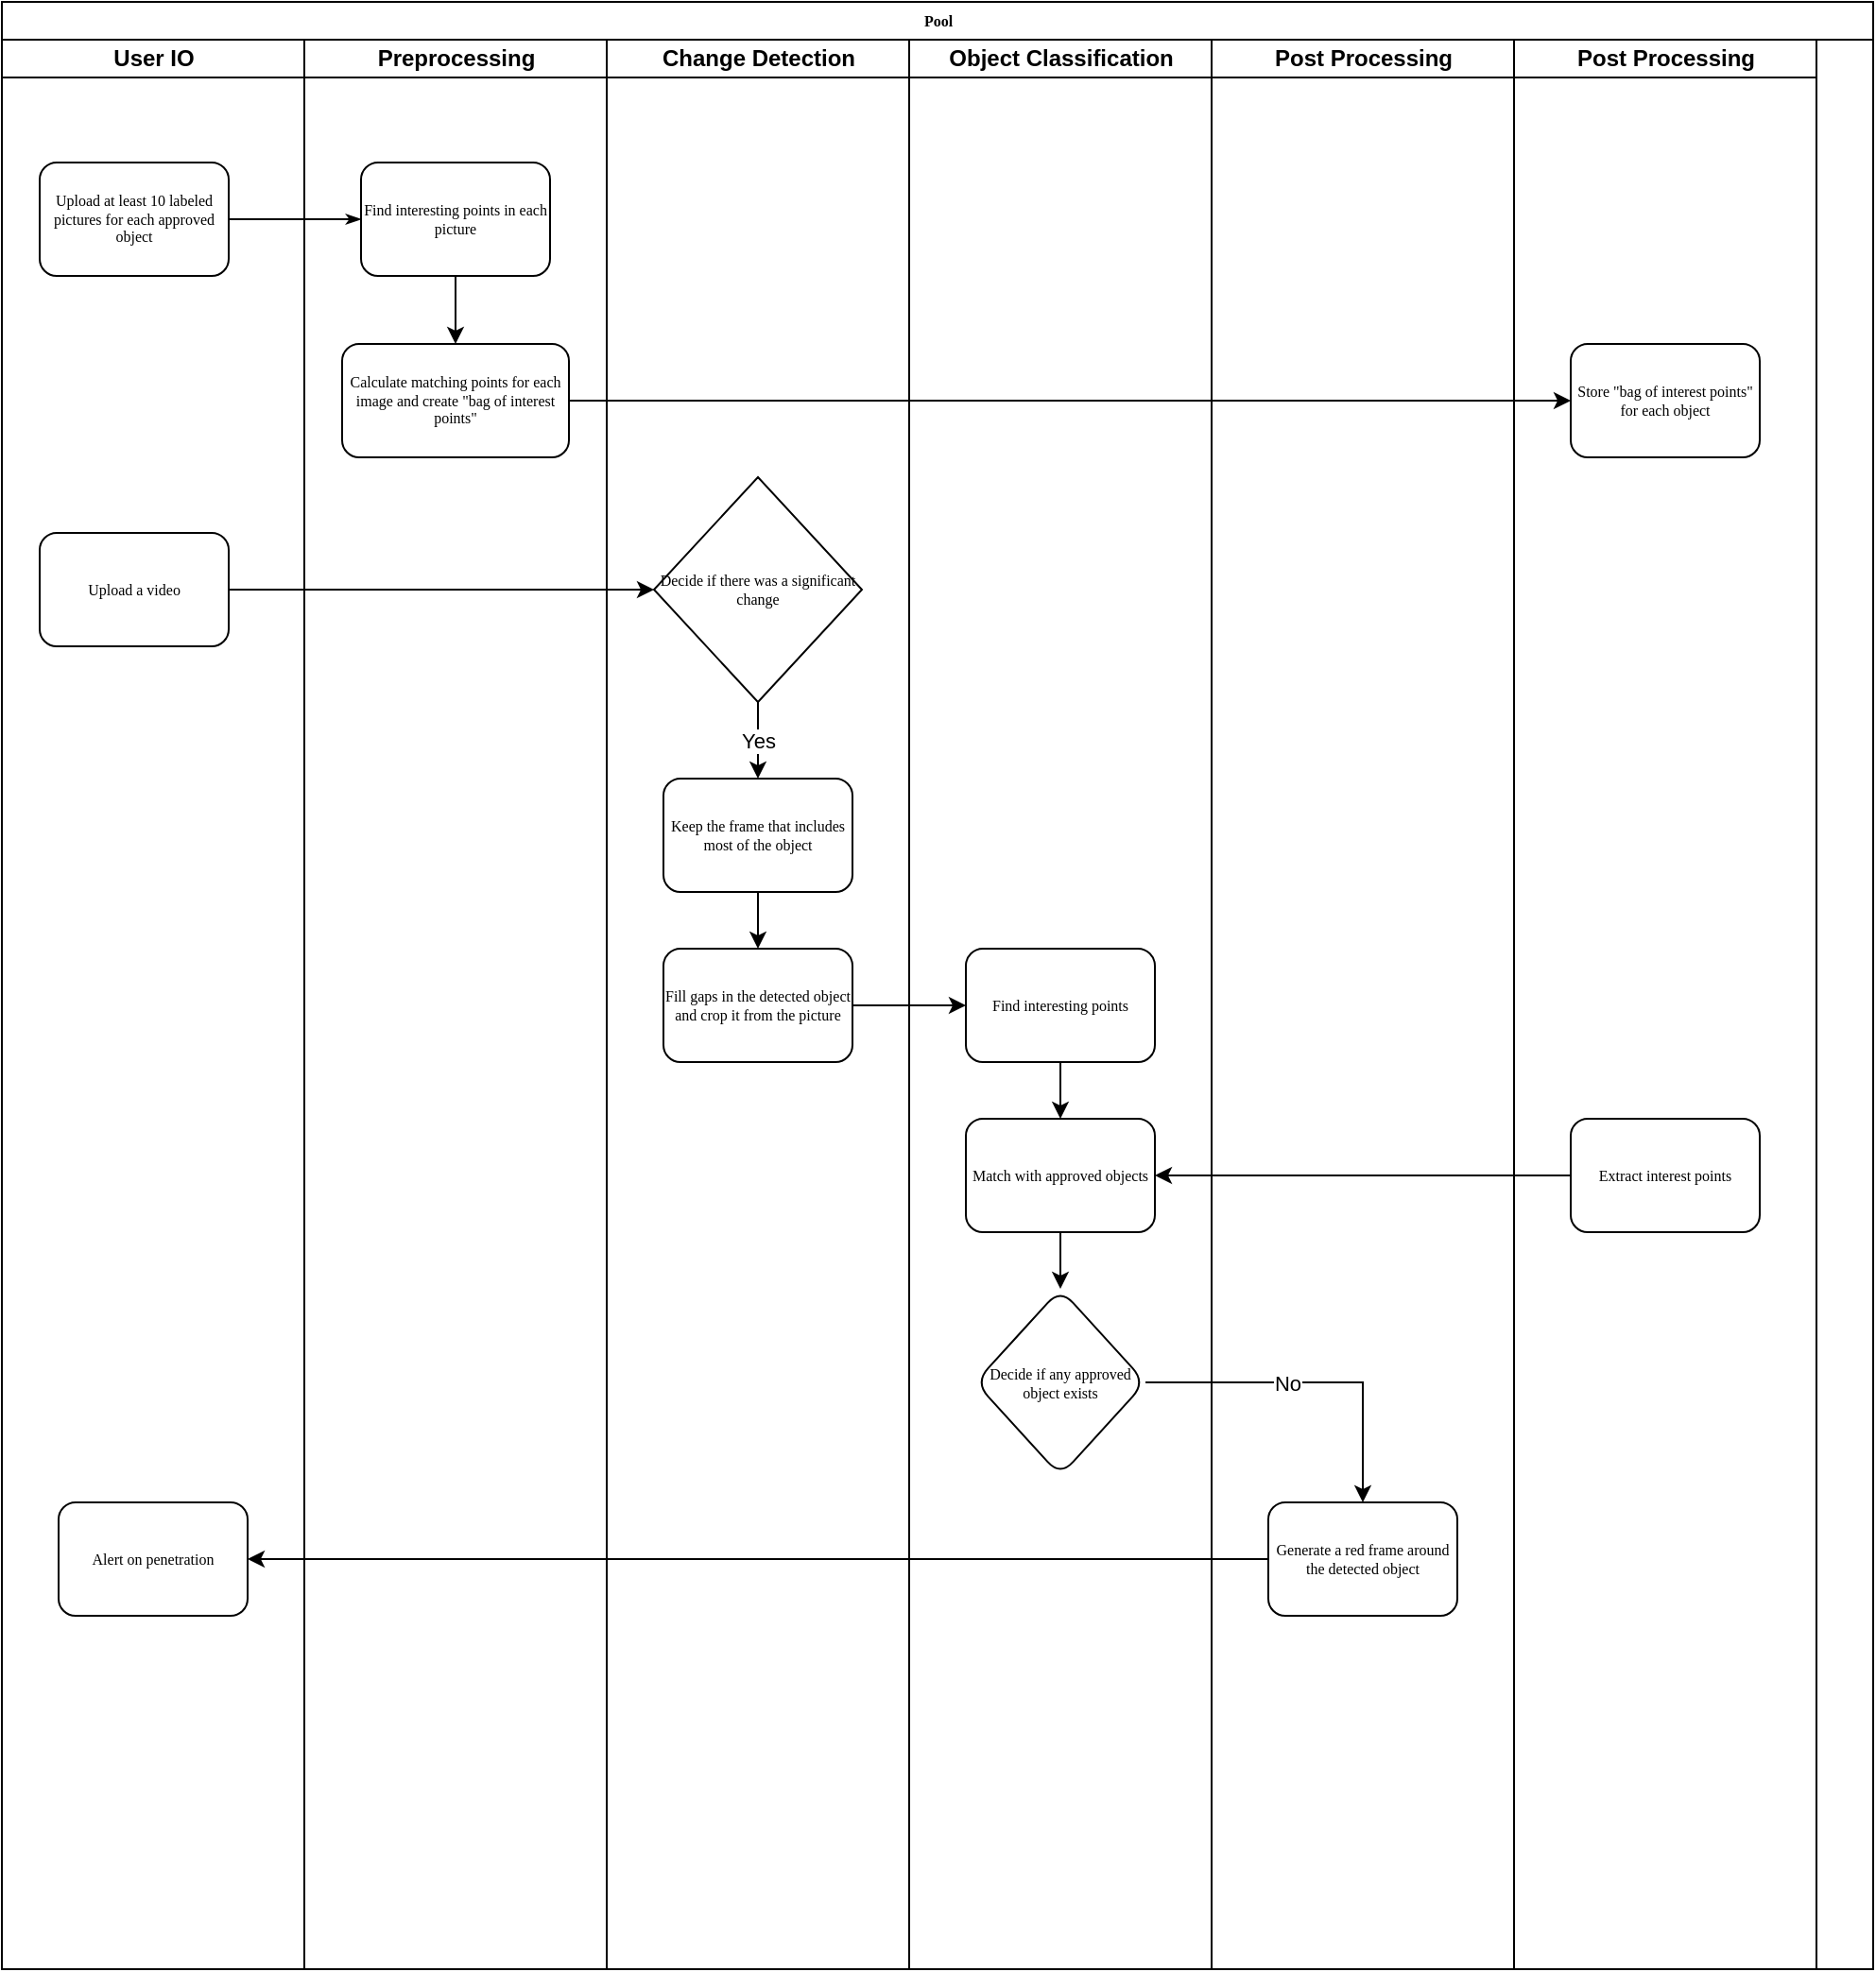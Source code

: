 <mxfile version="14.2.9" type="github">
  <diagram name="Page-1" id="74e2e168-ea6b-b213-b513-2b3c1d86103e">
    <mxGraphModel dx="1186" dy="614" grid="1" gridSize="10" guides="1" tooltips="1" connect="1" arrows="1" fold="1" page="1" pageScale="1" pageWidth="1100" pageHeight="850" background="#ffffff" math="0" shadow="0">
      <root>
        <mxCell id="0" />
        <mxCell id="1" parent="0" />
        <mxCell id="77e6c97f196da883-1" value="Pool" style="swimlane;html=1;childLayout=stackLayout;startSize=20;rounded=0;shadow=0;labelBackgroundColor=none;strokeWidth=1;fontFamily=Verdana;fontSize=8;align=center;" parent="1" vertex="1">
          <mxGeometry x="70" y="39" width="990" height="1041" as="geometry" />
        </mxCell>
        <mxCell id="77e6c97f196da883-2" value="User IO" style="swimlane;html=1;startSize=20;" parent="77e6c97f196da883-1" vertex="1">
          <mxGeometry y="20" width="160" height="1021" as="geometry" />
        </mxCell>
        <mxCell id="77e6c97f196da883-8" value="Upload at least 10 labeled pictures for each approved object" style="rounded=1;whiteSpace=wrap;html=1;shadow=0;labelBackgroundColor=none;strokeWidth=1;fontFamily=Verdana;fontSize=8;align=center;" parent="77e6c97f196da883-2" vertex="1">
          <mxGeometry x="20" y="65" width="100" height="60" as="geometry" />
        </mxCell>
        <mxCell id="rc5dkA36HuewGCGlHlCg-21" value="Upload a video" style="rounded=1;whiteSpace=wrap;html=1;shadow=0;labelBackgroundColor=none;strokeWidth=1;fontFamily=Verdana;fontSize=8;align=center;" parent="77e6c97f196da883-2" vertex="1">
          <mxGeometry x="20" y="261" width="100" height="60" as="geometry" />
        </mxCell>
        <mxCell id="rc5dkA36HuewGCGlHlCg-53" value="Alert on penetration" style="rounded=1;whiteSpace=wrap;html=1;shadow=0;labelBackgroundColor=none;strokeWidth=1;fontFamily=Verdana;fontSize=8;align=center;" parent="77e6c97f196da883-2" vertex="1">
          <mxGeometry x="30" y="774" width="100" height="60" as="geometry" />
        </mxCell>
        <mxCell id="77e6c97f196da883-26" value="" style="edgeStyle=orthogonalEdgeStyle;rounded=1;html=1;labelBackgroundColor=none;startArrow=none;startFill=0;startSize=5;endArrow=classicThin;endFill=1;endSize=5;jettySize=auto;orthogonalLoop=1;strokeWidth=1;fontFamily=Verdana;fontSize=8" parent="77e6c97f196da883-1" source="77e6c97f196da883-8" target="77e6c97f196da883-11" edge="1">
          <mxGeometry relative="1" as="geometry" />
        </mxCell>
        <mxCell id="77e6c97f196da883-3" value="Preprocessing" style="swimlane;html=1;startSize=20;" parent="77e6c97f196da883-1" vertex="1">
          <mxGeometry x="160" y="20" width="160" height="1021" as="geometry" />
        </mxCell>
        <mxCell id="77e6c97f196da883-11" value="Find interesting points in each picture" style="rounded=1;whiteSpace=wrap;html=1;shadow=0;labelBackgroundColor=none;strokeWidth=1;fontFamily=Verdana;fontSize=8;align=center;" parent="77e6c97f196da883-3" vertex="1">
          <mxGeometry x="30" y="65" width="100" height="60" as="geometry" />
        </mxCell>
        <mxCell id="rc5dkA36HuewGCGlHlCg-13" value="Calculate matching points for each image and create &quot;bag of interest points&quot;" style="whiteSpace=wrap;html=1;rounded=1;shadow=0;fontFamily=Verdana;fontSize=8;strokeWidth=1;" parent="77e6c97f196da883-3" vertex="1">
          <mxGeometry x="20" y="161" width="120" height="60" as="geometry" />
        </mxCell>
        <mxCell id="rc5dkA36HuewGCGlHlCg-14" value="" style="edgeStyle=orthogonalEdgeStyle;rounded=0;orthogonalLoop=1;jettySize=auto;html=1;" parent="77e6c97f196da883-3" source="77e6c97f196da883-11" target="rc5dkA36HuewGCGlHlCg-13" edge="1">
          <mxGeometry relative="1" as="geometry" />
        </mxCell>
        <mxCell id="77e6c97f196da883-4" value="Change Detection" style="swimlane;html=1;startSize=20;" parent="77e6c97f196da883-1" vertex="1">
          <mxGeometry x="320" y="20" width="160" height="1021" as="geometry" />
        </mxCell>
        <mxCell id="rc5dkA36HuewGCGlHlCg-24" value="Decide if there was a significant change" style="rhombus;whiteSpace=wrap;html=1;rounded=0;shadow=0;labelBackgroundColor=none;strokeWidth=1;fontFamily=Verdana;fontSize=8;align=center;" parent="77e6c97f196da883-4" vertex="1">
          <mxGeometry x="25" y="231.5" width="110" height="119" as="geometry" />
        </mxCell>
        <mxCell id="77e6c97f196da883-15" value="Keep the frame that includes most of the object" style="rounded=1;whiteSpace=wrap;html=1;shadow=0;labelBackgroundColor=none;strokeWidth=1;fontFamily=Verdana;fontSize=8;align=center;" parent="77e6c97f196da883-4" vertex="1">
          <mxGeometry x="30" y="391" width="100" height="60" as="geometry" />
        </mxCell>
        <mxCell id="rc5dkA36HuewGCGlHlCg-27" value="Yes" style="edgeStyle=orthogonalEdgeStyle;rounded=0;orthogonalLoop=1;jettySize=auto;html=1;entryX=0.5;entryY=0;entryDx=0;entryDy=0;" parent="77e6c97f196da883-4" source="rc5dkA36HuewGCGlHlCg-24" target="77e6c97f196da883-15" edge="1">
          <mxGeometry relative="1" as="geometry">
            <mxPoint x="-75" y="401" as="targetPoint" />
          </mxGeometry>
        </mxCell>
        <mxCell id="rc5dkA36HuewGCGlHlCg-29" value="Fill gaps in the detected object and crop it from the picture" style="rounded=1;whiteSpace=wrap;html=1;shadow=0;labelBackgroundColor=none;strokeWidth=1;fontFamily=Verdana;fontSize=8;align=center;" parent="77e6c97f196da883-4" vertex="1">
          <mxGeometry x="30" y="481" width="100" height="60" as="geometry" />
        </mxCell>
        <mxCell id="rc5dkA36HuewGCGlHlCg-30" value="" style="edgeStyle=orthogonalEdgeStyle;rounded=0;orthogonalLoop=1;jettySize=auto;html=1;" parent="77e6c97f196da883-4" source="77e6c97f196da883-15" target="rc5dkA36HuewGCGlHlCg-29" edge="1">
          <mxGeometry relative="1" as="geometry" />
        </mxCell>
        <mxCell id="rc5dkA36HuewGCGlHlCg-9" value="Object Classification" style="swimlane;html=1;startSize=20;" parent="77e6c97f196da883-1" vertex="1">
          <mxGeometry x="480" y="20" width="160" height="1021" as="geometry" />
        </mxCell>
        <mxCell id="rc5dkA36HuewGCGlHlCg-31" value="Find interesting points" style="rounded=1;whiteSpace=wrap;html=1;shadow=0;labelBackgroundColor=none;strokeWidth=1;fontFamily=Verdana;fontSize=8;align=center;" parent="rc5dkA36HuewGCGlHlCg-9" vertex="1">
          <mxGeometry x="30" y="481" width="100" height="60" as="geometry" />
        </mxCell>
        <mxCell id="rc5dkA36HuewGCGlHlCg-33" value="Match with approved objects" style="rounded=1;whiteSpace=wrap;html=1;shadow=0;labelBackgroundColor=none;strokeWidth=1;fontFamily=Verdana;fontSize=8;align=center;" parent="rc5dkA36HuewGCGlHlCg-9" vertex="1">
          <mxGeometry x="30" y="571" width="100" height="60" as="geometry" />
        </mxCell>
        <mxCell id="rc5dkA36HuewGCGlHlCg-34" value="" style="edgeStyle=orthogonalEdgeStyle;rounded=0;orthogonalLoop=1;jettySize=auto;html=1;" parent="rc5dkA36HuewGCGlHlCg-9" source="rc5dkA36HuewGCGlHlCg-31" target="rc5dkA36HuewGCGlHlCg-33" edge="1">
          <mxGeometry relative="1" as="geometry" />
        </mxCell>
        <mxCell id="rc5dkA36HuewGCGlHlCg-49" value="Decide if any approved object exists" style="rhombus;whiteSpace=wrap;html=1;rounded=1;shadow=0;fontFamily=Verdana;fontSize=8;strokeWidth=1;" parent="rc5dkA36HuewGCGlHlCg-9" vertex="1">
          <mxGeometry x="35" y="661" width="90" height="99" as="geometry" />
        </mxCell>
        <mxCell id="rc5dkA36HuewGCGlHlCg-50" value="" style="edgeStyle=orthogonalEdgeStyle;rounded=0;orthogonalLoop=1;jettySize=auto;html=1;" parent="rc5dkA36HuewGCGlHlCg-9" source="rc5dkA36HuewGCGlHlCg-33" target="rc5dkA36HuewGCGlHlCg-49" edge="1">
          <mxGeometry relative="1" as="geometry" />
        </mxCell>
        <mxCell id="rc5dkA36HuewGCGlHlCg-23" value="" style="edgeStyle=orthogonalEdgeStyle;rounded=0;orthogonalLoop=1;jettySize=auto;html=1;" parent="77e6c97f196da883-1" source="rc5dkA36HuewGCGlHlCg-21" target="rc5dkA36HuewGCGlHlCg-24" edge="1">
          <mxGeometry relative="1" as="geometry">
            <mxPoint x="190" y="311" as="targetPoint" />
          </mxGeometry>
        </mxCell>
        <mxCell id="rc5dkA36HuewGCGlHlCg-28" value="Post Processing" style="swimlane;html=1;startSize=20;" parent="77e6c97f196da883-1" vertex="1">
          <mxGeometry x="640" y="20" width="160" height="1021" as="geometry" />
        </mxCell>
        <mxCell id="rc5dkA36HuewGCGlHlCg-51" value="Generate a red frame around the detected object" style="rounded=1;whiteSpace=wrap;html=1;shadow=0;labelBackgroundColor=none;strokeWidth=1;fontFamily=Verdana;fontSize=8;align=center;" parent="rc5dkA36HuewGCGlHlCg-28" vertex="1">
          <mxGeometry x="30" y="774" width="100" height="60" as="geometry" />
        </mxCell>
        <mxCell id="rc5dkA36HuewGCGlHlCg-32" value="" style="edgeStyle=orthogonalEdgeStyle;rounded=0;orthogonalLoop=1;jettySize=auto;html=1;" parent="77e6c97f196da883-1" source="rc5dkA36HuewGCGlHlCg-29" target="rc5dkA36HuewGCGlHlCg-31" edge="1">
          <mxGeometry relative="1" as="geometry" />
        </mxCell>
        <mxCell id="rc5dkA36HuewGCGlHlCg-20" style="edgeStyle=orthogonalEdgeStyle;rounded=0;orthogonalLoop=1;jettySize=auto;html=1;" parent="77e6c97f196da883-1" source="rc5dkA36HuewGCGlHlCg-13" target="rc5dkA36HuewGCGlHlCg-44" edge="1">
          <mxGeometry relative="1" as="geometry">
            <mxPoint x="670" y="211" as="targetPoint" />
          </mxGeometry>
        </mxCell>
        <mxCell id="rc5dkA36HuewGCGlHlCg-43" value="Post Processing" style="swimlane;html=1;startSize=20;" parent="77e6c97f196da883-1" vertex="1">
          <mxGeometry x="800" y="20" width="160" height="1021" as="geometry" />
        </mxCell>
        <mxCell id="rc5dkA36HuewGCGlHlCg-44" value="Store &quot;bag of interest points&quot; for each object" style="rounded=1;whiteSpace=wrap;html=1;shadow=0;labelBackgroundColor=none;strokeWidth=1;fontFamily=Verdana;fontSize=8;align=center;" parent="rc5dkA36HuewGCGlHlCg-43" vertex="1">
          <mxGeometry x="30" y="161" width="100" height="60" as="geometry" />
        </mxCell>
        <mxCell id="rc5dkA36HuewGCGlHlCg-45" value="Extract interest points" style="rounded=1;whiteSpace=wrap;html=1;shadow=0;labelBackgroundColor=none;strokeWidth=1;fontFamily=Verdana;fontSize=8;align=center;" parent="rc5dkA36HuewGCGlHlCg-43" vertex="1">
          <mxGeometry x="30" y="571" width="100" height="60" as="geometry" />
        </mxCell>
        <mxCell id="rc5dkA36HuewGCGlHlCg-46" style="edgeStyle=orthogonalEdgeStyle;rounded=0;orthogonalLoop=1;jettySize=auto;html=1;" parent="77e6c97f196da883-1" source="rc5dkA36HuewGCGlHlCg-45" target="rc5dkA36HuewGCGlHlCg-33" edge="1">
          <mxGeometry relative="1" as="geometry" />
        </mxCell>
        <mxCell id="rc5dkA36HuewGCGlHlCg-52" value="No" style="edgeStyle=orthogonalEdgeStyle;rounded=0;orthogonalLoop=1;jettySize=auto;html=1;" parent="77e6c97f196da883-1" source="rc5dkA36HuewGCGlHlCg-49" target="rc5dkA36HuewGCGlHlCg-51" edge="1">
          <mxGeometry x="-0.16" relative="1" as="geometry">
            <mxPoint as="offset" />
          </mxGeometry>
        </mxCell>
        <mxCell id="rc5dkA36HuewGCGlHlCg-54" value="" style="edgeStyle=orthogonalEdgeStyle;rounded=0;orthogonalLoop=1;jettySize=auto;html=1;" parent="77e6c97f196da883-1" source="rc5dkA36HuewGCGlHlCg-51" target="rc5dkA36HuewGCGlHlCg-53" edge="1">
          <mxGeometry relative="1" as="geometry" />
        </mxCell>
      </root>
    </mxGraphModel>
  </diagram>
</mxfile>
